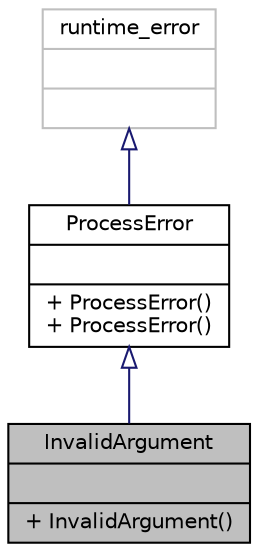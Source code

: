digraph "InvalidArgument"
{
  edge [fontname="Helvetica",fontsize="10",labelfontname="Helvetica",labelfontsize="10"];
  node [fontname="Helvetica",fontsize="10",shape=record];
  Node3 [label="{InvalidArgument\n||+ InvalidArgument()\l}",height=0.2,width=0.4,color="black", fillcolor="grey75", style="filled", fontcolor="black"];
  Node4 -> Node3 [dir="back",color="midnightblue",fontsize="10",style="solid",arrowtail="onormal",fontname="Helvetica"];
  Node4 [label="{ProcessError\n||+ ProcessError()\l+ ProcessError()\l}",height=0.2,width=0.4,color="black", fillcolor="white", style="filled",URL="$da/d18/class_process_error.html"];
  Node5 -> Node4 [dir="back",color="midnightblue",fontsize="10",style="solid",arrowtail="onormal",fontname="Helvetica"];
  Node5 [label="{runtime_error\n||}",height=0.2,width=0.4,color="grey75", fillcolor="white", style="filled"];
}
